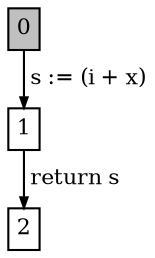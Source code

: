 digraph {
	ranksep=0.10
	nodesep=0.12
	node[fontsize=10.5,shape=box,height=0.02,width=0.02,margin="0.05,0.05"]
	edge[fontsize=10.5,arrowsize=0.5]

	0 [label="0",style=filled,fillcolor=gray]
	1 [label="2"]
	2 [label="1"]

	2->1[label=" return s"]
	0->2[label=" s := (i + x)"]
}